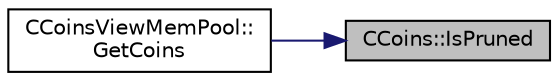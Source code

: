 digraph "CCoins::IsPruned"
{
 // LATEX_PDF_SIZE
  edge [fontname="Helvetica",fontsize="10",labelfontname="Helvetica",labelfontsize="10"];
  node [fontname="Helvetica",fontsize="10",shape=record];
  rankdir="RL";
  Node3 [label="CCoins::IsPruned",height=0.2,width=0.4,color="black", fillcolor="grey75", style="filled", fontcolor="black",tooltip=" "];
  Node3 -> Node4 [dir="back",color="midnightblue",fontsize="10",style="solid",fontname="Helvetica"];
  Node4 [label="CCoinsViewMemPool::\lGetCoins",height=0.2,width=0.4,color="black", fillcolor="white", style="filled",URL="$class_c_coins_view_mem_pool.html#a1a4a556821b1680ff4b73758c8a1e471",tooltip="Retrieve the CCoins (unspent transaction outputs) for a given txid."];
}
